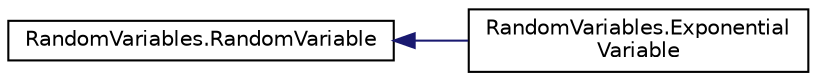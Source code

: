 digraph "Graphical Class Hierarchy"
{
  edge [fontname="Helvetica",fontsize="10",labelfontname="Helvetica",labelfontsize="10"];
  node [fontname="Helvetica",fontsize="10",shape=record];
  rankdir="LR";
  Node1 [label="RandomVariables.RandomVariable",height=0.2,width=0.4,color="black", fillcolor="white", style="filled",URL="$class_random_variables_1_1_random_variable.html",tooltip="Абстрактный класс для генератора случайных величин "];
  Node1 -> Node2 [dir="back",color="midnightblue",fontsize="10",style="solid",fontname="Helvetica"];
  Node2 [label="RandomVariables.Exponential\lVariable",height=0.2,width=0.4,color="black", fillcolor="white", style="filled",URL="$class_random_variables_1_1_exponential_variable.html",tooltip="Генерирует значения случайной величины с экспоненциальным распределением "];
}
